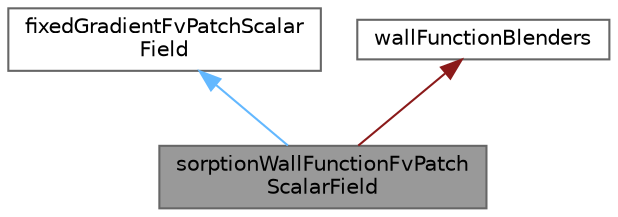 digraph "sorptionWallFunctionFvPatchScalarField"
{
 // LATEX_PDF_SIZE
  bgcolor="transparent";
  edge [fontname=Helvetica,fontsize=10,labelfontname=Helvetica,labelfontsize=10];
  node [fontname=Helvetica,fontsize=10,shape=box,height=0.2,width=0.4];
  Node1 [id="Node000001",label="sorptionWallFunctionFvPatch\lScalarField",height=0.2,width=0.4,color="gray40", fillcolor="grey60", style="filled", fontcolor="black",tooltip="The sorptionWallFunction is a wall boundary condition to specify scalar/concentration gradient for tu..."];
  Node2 -> Node1 [id="edge1_Node000001_Node000002",dir="back",color="steelblue1",style="solid",tooltip=" "];
  Node2 [id="Node000002",label="fixedGradientFvPatchScalar\lField",height=0.2,width=0.4,color="gray40", fillcolor="white", style="filled",tooltip=" "];
  Node3 -> Node1 [id="edge2_Node000001_Node000003",dir="back",color="firebrick4",style="solid",tooltip=" "];
  Node3 [id="Node000003",label="wallFunctionBlenders",height=0.2,width=0.4,color="gray40", fillcolor="white", style="filled",URL="$classFoam_1_1wallFunctionBlenders.html",tooltip="The class wallFunctionBlenders is a base class that hosts common entries for various derived wall-fun..."];
}
